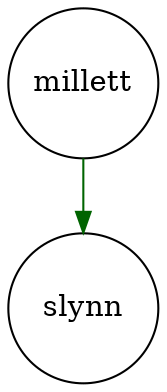 digraph fullagr_millett_slynn { 
 K=0.6 
 "millett" -> { "slynn" } [color="darkgreen", arrowhead="normal", penwidth=1, href="#486"]; 
 "millett" [shape="circle", fixedsize="true", height=1, width=1, style="filled", fillcolor="white", href="#millett"]; 
 "slynn" [shape="circle", fixedsize="true", height=1, width=1, style="filled", fillcolor="white", href="#slynn"]; 

}